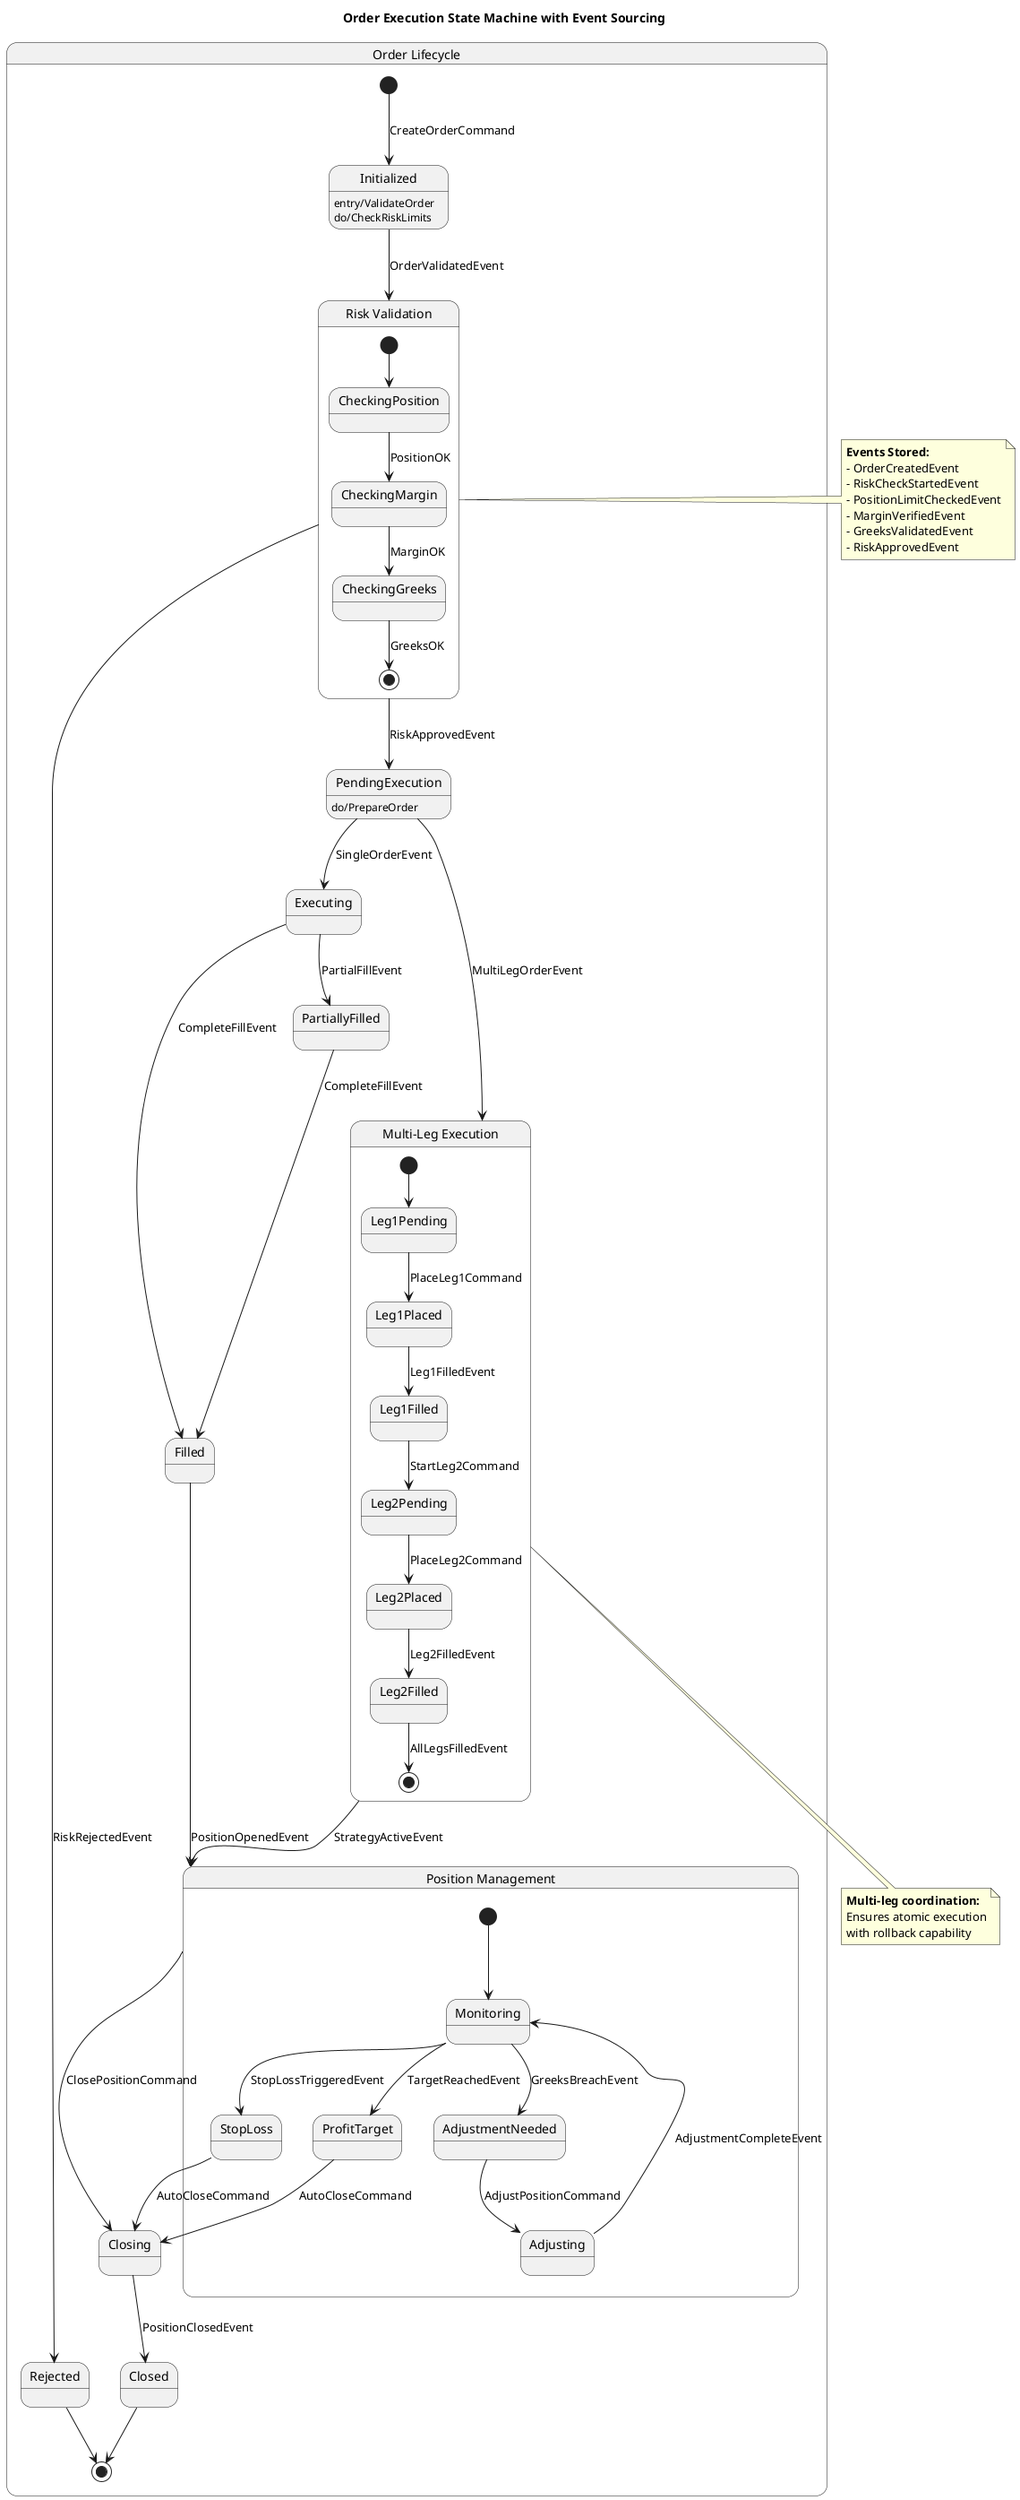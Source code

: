 @startuml Order_Execution_State_Machine
!define RECTANGLE class

title Order Execution State Machine with Event Sourcing

state "Order Lifecycle" as lifecycle {
    
    [*] --> Initialized : CreateOrderCommand
    
    Initialized : entry/ValidateOrder
    Initialized : do/CheckRiskLimits
    Initialized --> RiskValidation : OrderValidatedEvent
    
    state "Risk Validation" as RiskValidation {
        [*] --> CheckingPosition
        CheckingPosition --> CheckingMargin : PositionOK
        CheckingMargin --> CheckingGreeks : MarginOK
        CheckingGreeks --> [*] : GreeksOK
    }
    
    RiskValidation --> Rejected : RiskRejectedEvent
    RiskValidation --> PendingExecution : RiskApprovedEvent
    
    PendingExecution : do/PrepareOrder
    
    state "Multi-Leg Execution" as MultiLeg {
        [*] --> Leg1Pending
        Leg1Pending --> Leg1Placed : PlaceLeg1Command
        Leg1Placed --> Leg1Filled : Leg1FilledEvent
        Leg1Filled --> Leg2Pending : StartLeg2Command
        Leg2Pending --> Leg2Placed : PlaceLeg2Command
        Leg2Placed --> Leg2Filled : Leg2FilledEvent
        Leg2Filled --> [*] : AllLegsFilledEvent
    }
    
    PendingExecution --> MultiLeg : MultiLegOrderEvent
    PendingExecution --> Executing : SingleOrderEvent
    
    Executing --> PartiallyFilled : PartialFillEvent
    PartiallyFilled --> Filled : CompleteFillEvent
    Executing --> Filled : CompleteFillEvent
    
    MultiLeg --> PositionOpen : StrategyActiveEvent
    Filled --> PositionOpen : PositionOpenedEvent
    
    state "Position Management" as PositionOpen {
        [*] --> Monitoring
        Monitoring --> AdjustmentNeeded : GreeksBreachEvent
        AdjustmentNeeded --> Adjusting : AdjustPositionCommand
        Adjusting --> Monitoring : AdjustmentCompleteEvent
        Monitoring --> ProfitTarget : TargetReachedEvent
        Monitoring --> StopLoss : StopLossTriggeredEvent
    }
    
    PositionOpen --> Closing : ClosePositionCommand
    ProfitTarget --> Closing : AutoCloseCommand
    StopLoss --> Closing : AutoCloseCommand
    
    Closing --> Closed : PositionClosedEvent
    Closed --> [*]
    
    Rejected --> [*]
}

note right of RiskValidation
  **Events Stored:**
  - OrderCreatedEvent
  - RiskCheckStartedEvent
  - PositionLimitCheckedEvent
  - MarginVerifiedEvent
  - GreeksValidatedEvent
  - RiskApprovedEvent
end note

note bottom of MultiLeg
  **Multi-leg coordination:**
  Ensures atomic execution
  with rollback capability
end note

@enduml
